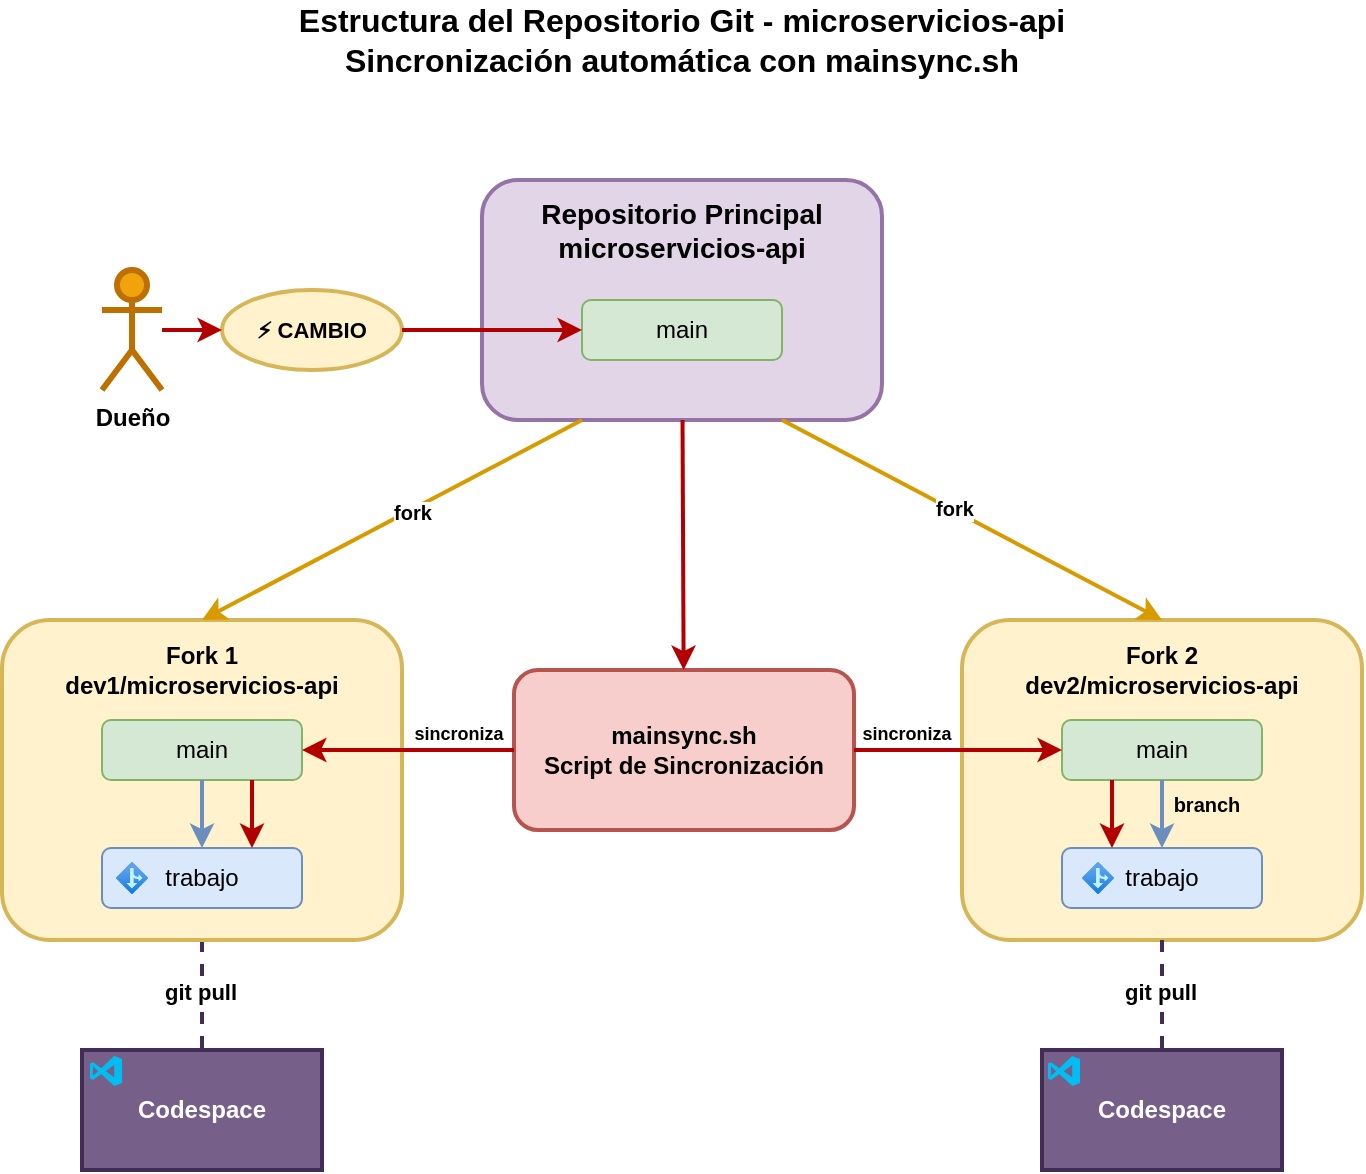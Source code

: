 <mxfile>
    <diagram name="Repositorio Git - microservicios-api" id="git-repo-diagram">
        <mxGraphModel dx="1317" dy="711" grid="1" gridSize="10" guides="1" tooltips="1" connect="1" arrows="1" fold="1" page="1" pageScale="1" pageWidth="827" pageHeight="1169" math="0" shadow="0">
            <root>
                <mxCell id="0"/>
                <mxCell id="1" parent="0"/>
                <mxCell id="repo-principal" value="" style="rounded=1;whiteSpace=wrap;html=1;fillColor=#e1d5e7;strokeColor=#9673a6;strokeWidth=2;" parent="1" vertex="1">
                    <mxGeometry x="314" y="130" width="200" height="120" as="geometry"/>
                </mxCell>
                <mxCell id="repo-principal-title" value="Repositorio Principal&lt;br&gt;&lt;b&gt;microservicios-api&lt;/b&gt;" style="text;html=1;strokeColor=none;fillColor=none;align=center;verticalAlign=middle;whiteSpace=wrap;rounded=0;fontStyle=1;fontSize=14;" parent="1" vertex="1">
                    <mxGeometry x="314" y="140" width="200" height="30" as="geometry"/>
                </mxCell>
                <mxCell id="main-branch-principal" value="main" style="rounded=1;whiteSpace=wrap;html=1;fillColor=#d5e8d4;strokeColor=#82b366;" parent="1" vertex="1">
                    <mxGeometry x="364" y="190" width="100" height="30" as="geometry"/>
                </mxCell>
                <mxCell id="4" style="edgeStyle=none;html=1;dashed=1;strokeWidth=2;fillColor=#76608a;strokeColor=#432D57;endArrow=none;endFill=0;" edge="1" parent="1" source="fork1" target="2">
                    <mxGeometry relative="1" as="geometry"/>
                </mxCell>
                <mxCell id="5" value="git pull" style="edgeLabel;html=1;align=center;verticalAlign=middle;resizable=0;points=[];fontStyle=1" vertex="1" connectable="0" parent="4">
                    <mxGeometry x="-0.062" y="-1" relative="1" as="geometry">
                        <mxPoint as="offset"/>
                    </mxGeometry>
                </mxCell>
                <mxCell id="fork1" value="" style="rounded=1;whiteSpace=wrap;html=1;fillColor=#fff2cc;strokeColor=#d6b656;strokeWidth=2;" parent="1" vertex="1">
                    <mxGeometry x="74" y="350" width="200" height="160" as="geometry"/>
                </mxCell>
                <mxCell id="fork1-title" value="Fork 1&lt;br&gt;&lt;b&gt;dev1/microservicios-api&lt;/b&gt;" style="text;html=1;strokeColor=none;fillColor=none;align=center;verticalAlign=middle;whiteSpace=wrap;rounded=0;fontStyle=1;fontSize=12;" parent="1" vertex="1">
                    <mxGeometry x="74" y="360" width="200" height="30" as="geometry"/>
                </mxCell>
                <mxCell id="main-branch-fork1" value="main" style="rounded=1;whiteSpace=wrap;html=1;fillColor=#d5e8d4;strokeColor=#82b366;" parent="1" vertex="1">
                    <mxGeometry x="124" y="400" width="100" height="30" as="geometry"/>
                </mxCell>
                <mxCell id="trabajo-branch-fork1" value="trabajo" style="rounded=1;whiteSpace=wrap;html=1;fillColor=#dae8fc;strokeColor=#6c8ebf;" parent="1" vertex="1">
                    <mxGeometry x="124" y="464" width="100" height="30" as="geometry"/>
                </mxCell>
                <mxCell id="fork2" value="" style="rounded=1;whiteSpace=wrap;html=1;fillColor=#fff2cc;strokeColor=#d6b656;strokeWidth=2;" parent="1" vertex="1">
                    <mxGeometry x="554" y="350" width="200" height="160" as="geometry"/>
                </mxCell>
                <mxCell id="fork2-title" value="Fork 2&lt;br&gt;&lt;b&gt;dev2/microservicios-api&lt;/b&gt;" style="text;html=1;strokeColor=none;fillColor=none;align=center;verticalAlign=middle;whiteSpace=wrap;rounded=0;fontStyle=1;fontSize=12;" parent="1" vertex="1">
                    <mxGeometry x="554" y="360" width="200" height="30" as="geometry"/>
                </mxCell>
                <mxCell id="main-branch-fork2" value="main" style="rounded=1;whiteSpace=wrap;html=1;fillColor=#d5e8d4;strokeColor=#82b366;" parent="1" vertex="1">
                    <mxGeometry x="604" y="400" width="100" height="30" as="geometry"/>
                </mxCell>
                <mxCell id="trabajo-branch-fork2" value="trabajo" style="rounded=1;whiteSpace=wrap;html=1;fillColor=#dae8fc;strokeColor=#6c8ebf;" parent="1" vertex="1">
                    <mxGeometry x="604" y="464" width="100" height="30" as="geometry"/>
                </mxCell>
                <mxCell id="fork-arrow1" value="" style="endArrow=classic;html=1;rounded=0;exitX=0.25;exitY=1;exitDx=0;exitDy=0;entryX=0.5;entryY=0;entryDx=0;entryDy=0;strokeColor=#d79b00;strokeWidth=2;" parent="1" source="repo-principal" target="fork1" edge="1">
                    <mxGeometry width="50" height="50" relative="1" as="geometry">
                        <mxPoint x="364" y="300" as="sourcePoint"/>
                        <mxPoint x="414" y="250" as="targetPoint"/>
                    </mxGeometry>
                </mxCell>
                <mxCell id="fork-label1" value="fork" style="edgeLabel;html=1;align=center;verticalAlign=middle;resizable=0;points=[];fontStyle=1;fontSize=10;" parent="fork-arrow1" vertex="1" connectable="0">
                    <mxGeometry x="-0.1" y="1" relative="1" as="geometry">
                        <mxPoint as="offset"/>
                    </mxGeometry>
                </mxCell>
                <mxCell id="fork-arrow2" value="" style="endArrow=classic;html=1;rounded=0;exitX=0.75;exitY=1;exitDx=0;exitDy=0;entryX=0.5;entryY=0;entryDx=0;entryDy=0;strokeColor=#d79b00;strokeWidth=2;" parent="1" source="repo-principal" target="fork2" edge="1">
                    <mxGeometry width="50" height="50" relative="1" as="geometry">
                        <mxPoint x="494" y="300" as="sourcePoint"/>
                        <mxPoint x="544" y="250" as="targetPoint"/>
                    </mxGeometry>
                </mxCell>
                <mxCell id="fork-label2" value="fork" style="edgeLabel;html=1;align=center;verticalAlign=middle;resizable=0;points=[];fontStyle=1;fontSize=10;" parent="fork-arrow2" vertex="1" connectable="0">
                    <mxGeometry x="-0.1" y="1" relative="1" as="geometry">
                        <mxPoint as="offset"/>
                    </mxGeometry>
                </mxCell>
                <mxCell id="branch-arrow1" value="" style="endArrow=classic;html=1;rounded=0;exitX=0.5;exitY=1;exitDx=0;exitDy=0;entryX=0.5;entryY=0;entryDx=0;entryDy=0;strokeColor=#6c8ebf;strokeWidth=2;" parent="1" source="main-branch-fork1" target="trabajo-branch-fork1" edge="1">
                    <mxGeometry width="50" height="50" relative="1" as="geometry">
                        <mxPoint x="194" y="440" as="sourcePoint"/>
                        <mxPoint x="244" y="390" as="targetPoint"/>
                    </mxGeometry>
                </mxCell>
                <mxCell id="branch-arrow2" value="" style="endArrow=classic;html=1;rounded=0;strokeColor=#6c8ebf;strokeWidth=2;" parent="1" source="main-branch-fork2" target="trabajo-branch-fork2" edge="1">
                    <mxGeometry width="50" height="50" relative="1" as="geometry">
                        <mxPoint x="674" y="440" as="sourcePoint"/>
                        <mxPoint x="724" y="390" as="targetPoint"/>
                    </mxGeometry>
                </mxCell>
                <mxCell id="branch-label2" value="branch" style="edgeLabel;html=1;align=center;verticalAlign=middle;resizable=0;points=[];fontStyle=1;fontSize=10;labelBackgroundColor=none;" parent="branch-arrow2" vertex="1" connectable="0">
                    <mxGeometry x="-0.1" y="1" relative="1" as="geometry">
                        <mxPoint x="21" y="-4" as="offset"/>
                    </mxGeometry>
                </mxCell>
                <mxCell id="script-box" value="" style="rounded=1;whiteSpace=wrap;html=1;fillColor=#f8cecc;strokeColor=#b85450;strokeWidth=2;" parent="1" vertex="1">
                    <mxGeometry x="330" y="375" width="170" height="80" as="geometry"/>
                </mxCell>
                <mxCell id="script-title" value="&lt;b&gt;mainsync.sh&lt;/b&gt;&lt;br&gt;Script de Sincronización" style="text;html=1;strokeColor=none;fillColor=none;align=center;verticalAlign=middle;whiteSpace=wrap;rounded=0;fontStyle=1;fontSize=12;" parent="1" vertex="1">
                    <mxGeometry x="340" y="395" width="150" height="40" as="geometry"/>
                </mxCell>
                <mxCell id="sync-arrow" value="" style="endArrow=classic;html=1;rounded=0;strokeColor=#B20000;strokeWidth=2;strokeStyle=dashed;fillColor=#e51400;" parent="1" source="repo-principal" target="script-box" edge="1">
                    <mxGeometry width="50" height="50" relative="1" as="geometry">
                        <mxPoint x="414" y="350" as="sourcePoint"/>
                        <mxPoint x="464" y="300" as="targetPoint"/>
                    </mxGeometry>
                </mxCell>
                <mxCell id="sync-fork1" value="" style="endArrow=classic;html=1;rounded=0;strokeColor=#B20000;strokeWidth=2;strokeStyle=dashed;fillColor=#e51400;" parent="1" source="script-box" target="main-branch-fork1" edge="1">
                    <mxGeometry width="50" height="50" relative="1" as="geometry">
                        <mxPoint x="244" y="550" as="sourcePoint"/>
                        <mxPoint x="294" y="500" as="targetPoint"/>
                        <Array as="points"/>
                    </mxGeometry>
                </mxCell>
                <mxCell id="sync-fork1-label" value="sincroniza" style="edgeLabel;html=1;align=center;verticalAlign=middle;resizable=0;points=[];fontStyle=1;fontSize=9;labelBackgroundColor=none;" parent="sync-fork1" vertex="1" connectable="0">
                    <mxGeometry x="-0.1" y="1" relative="1" as="geometry">
                        <mxPoint x="19" y="-9" as="offset"/>
                    </mxGeometry>
                </mxCell>
                <mxCell id="sync-fork2" value="" style="endArrow=classic;html=1;rounded=0;strokeColor=#B20000;strokeWidth=2;strokeStyle=dashed;fillColor=#e51400;" parent="1" source="script-box" target="main-branch-fork2" edge="1">
                    <mxGeometry width="50" height="50" relative="1" as="geometry">
                        <mxPoint x="564" y="550" as="sourcePoint"/>
                        <mxPoint x="614" y="500" as="targetPoint"/>
                    </mxGeometry>
                </mxCell>
                <mxCell id="sync-fork2-label" value="sincroniza" style="edgeLabel;html=1;align=center;verticalAlign=middle;resizable=0;points=[];fontStyle=1;fontSize=9;labelBackgroundColor=none;" parent="sync-fork2" vertex="1" connectable="0">
                    <mxGeometry x="-0.1" y="1" relative="1" as="geometry">
                        <mxPoint x="-21" y="-7" as="offset"/>
                    </mxGeometry>
                </mxCell>
                <mxCell id="diagram-title" value="&lt;b&gt;Estructura del Repositorio Git - microservicios-api&lt;/b&gt;&lt;br&gt;Sincronización automática con mainsync.sh" style="text;html=1;strokeColor=none;fillColor=none;align=center;verticalAlign=middle;whiteSpace=wrap;rounded=0;fontStyle=1;fontSize=16;" parent="1" vertex="1">
                    <mxGeometry x="214" y="40" width="400" height="40" as="geometry"/>
                </mxCell>
                <mxCell id="change-indicator" value="⚡ CAMBIO" style="ellipse;whiteSpace=wrap;html=1;fillColor=#fff2cc;strokeColor=#d6b656;fontStyle=1;fontSize=11;strokeWidth=2;" parent="1" vertex="1">
                    <mxGeometry x="184" y="185" width="90" height="40" as="geometry"/>
                </mxCell>
                <mxCell id="2" value="Codespace" style="rounded=0;whiteSpace=wrap;html=1;fillColor=#76608a;fontColor=#ffffff;strokeColor=#432D57;strokeWidth=2;fontStyle=1" vertex="1" parent="1">
                    <mxGeometry x="114" y="565" width="120" height="60" as="geometry"/>
                </mxCell>
                <mxCell id="6" style="edgeStyle=none;html=1;dashed=1;endArrow=none;endFill=0;strokeWidth=2;fillColor=#76608a;strokeColor=#432D57;" edge="1" target="8" parent="1" source="fork2">
                    <mxGeometry relative="1" as="geometry">
                        <mxPoint x="802" y="515" as="sourcePoint"/>
                    </mxGeometry>
                </mxCell>
                <mxCell id="7" value="git pull" style="edgeLabel;html=1;align=center;verticalAlign=middle;resizable=0;points=[];fontStyle=1" vertex="1" connectable="0" parent="6">
                    <mxGeometry x="-0.062" y="-1" relative="1" as="geometry">
                        <mxPoint as="offset"/>
                    </mxGeometry>
                </mxCell>
                <mxCell id="8" value="Codespace" style="rounded=0;whiteSpace=wrap;html=1;fillColor=#76608a;fontColor=#ffffff;strokeColor=#432D57;strokeWidth=2;fontStyle=1" vertex="1" parent="1">
                    <mxGeometry x="594" y="565" width="120" height="60" as="geometry"/>
                </mxCell>
                <mxCell id="13" style="edgeStyle=none;html=1;strokeWidth=2;fillColor=#e51400;strokeColor=#B20000;" edge="1" parent="1" source="9" target="change-indicator">
                    <mxGeometry relative="1" as="geometry"/>
                </mxCell>
                <mxCell id="9" value="Dueño" style="shape=umlActor;verticalLabelPosition=bottom;verticalAlign=top;html=1;outlineConnect=0;fontStyle=1;fillColor=#f0a30a;fontColor=#000000;strokeColor=#BD7000;strokeWidth=3;" vertex="1" parent="1">
                    <mxGeometry x="124" y="175" width="30" height="60" as="geometry"/>
                </mxCell>
                <mxCell id="11" value="" style="endArrow=classic;html=1;rounded=0;strokeColor=#B20000;strokeWidth=2;strokeStyle=dashed;fillColor=#e51400;" edge="1" parent="1" source="change-indicator" target="main-branch-principal">
                    <mxGeometry width="50" height="50" relative="1" as="geometry">
                        <mxPoint x="424" y="260" as="sourcePoint"/>
                        <mxPoint x="424" y="610" as="targetPoint"/>
                    </mxGeometry>
                </mxCell>
                <mxCell id="16" value="" style="endArrow=classic;html=1;rounded=0;strokeColor=#B20000;strokeWidth=2;strokeStyle=dashed;fillColor=#e51400;exitX=0.75;exitY=1;exitDx=0;exitDy=0;entryX=0.75;entryY=0;entryDx=0;entryDy=0;" edge="1" parent="1" source="main-branch-fork1" target="trabajo-branch-fork1">
                    <mxGeometry width="50" height="50" relative="1" as="geometry">
                        <mxPoint x="340" y="425" as="sourcePoint"/>
                        <mxPoint x="234" y="425" as="targetPoint"/>
                        <Array as="points"/>
                    </mxGeometry>
                </mxCell>
                <mxCell id="18" value="" style="endArrow=classic;html=1;rounded=0;strokeColor=#B20000;strokeWidth=2;strokeStyle=dashed;fillColor=#e51400;entryX=0.25;entryY=0;entryDx=0;entryDy=0;exitX=0.25;exitY=1;exitDx=0;exitDy=0;" edge="1" parent="1" source="main-branch-fork2" target="trabajo-branch-fork2">
                    <mxGeometry width="50" height="50" relative="1" as="geometry">
                        <mxPoint x="410" y="520" as="sourcePoint"/>
                        <mxPoint x="209" y="474" as="targetPoint"/>
                        <Array as="points"/>
                    </mxGeometry>
                </mxCell>
                <mxCell id="19" value="" style="image;aspect=fixed;html=1;points=[];align=center;fontSize=12;image=img/lib/azure2/general/Branch.svg;" vertex="1" parent="1">
                    <mxGeometry x="131" y="471" width="16" height="16" as="geometry"/>
                </mxCell>
                <mxCell id="20" value="" style="image;aspect=fixed;html=1;points=[];align=center;fontSize=12;image=img/lib/azure2/general/Branch.svg;" vertex="1" parent="1">
                    <mxGeometry x="614" y="471" width="16" height="16" as="geometry"/>
                </mxCell>
                <mxCell id="21" value="" style="verticalLabelPosition=bottom;html=1;verticalAlign=top;align=center;strokeColor=none;fillColor=#00BEF2;shape=mxgraph.azure.visual_studio_online;" vertex="1" parent="1">
                    <mxGeometry x="118" y="568" width="16" height="15" as="geometry"/>
                </mxCell>
                <mxCell id="22" value="" style="verticalLabelPosition=bottom;html=1;verticalAlign=top;align=center;strokeColor=none;fillColor=#00BEF2;shape=mxgraph.azure.visual_studio_online;" vertex="1" parent="1">
                    <mxGeometry x="597" y="568" width="16" height="15" as="geometry"/>
                </mxCell>
            </root>
        </mxGraphModel>
    </diagram>
</mxfile>